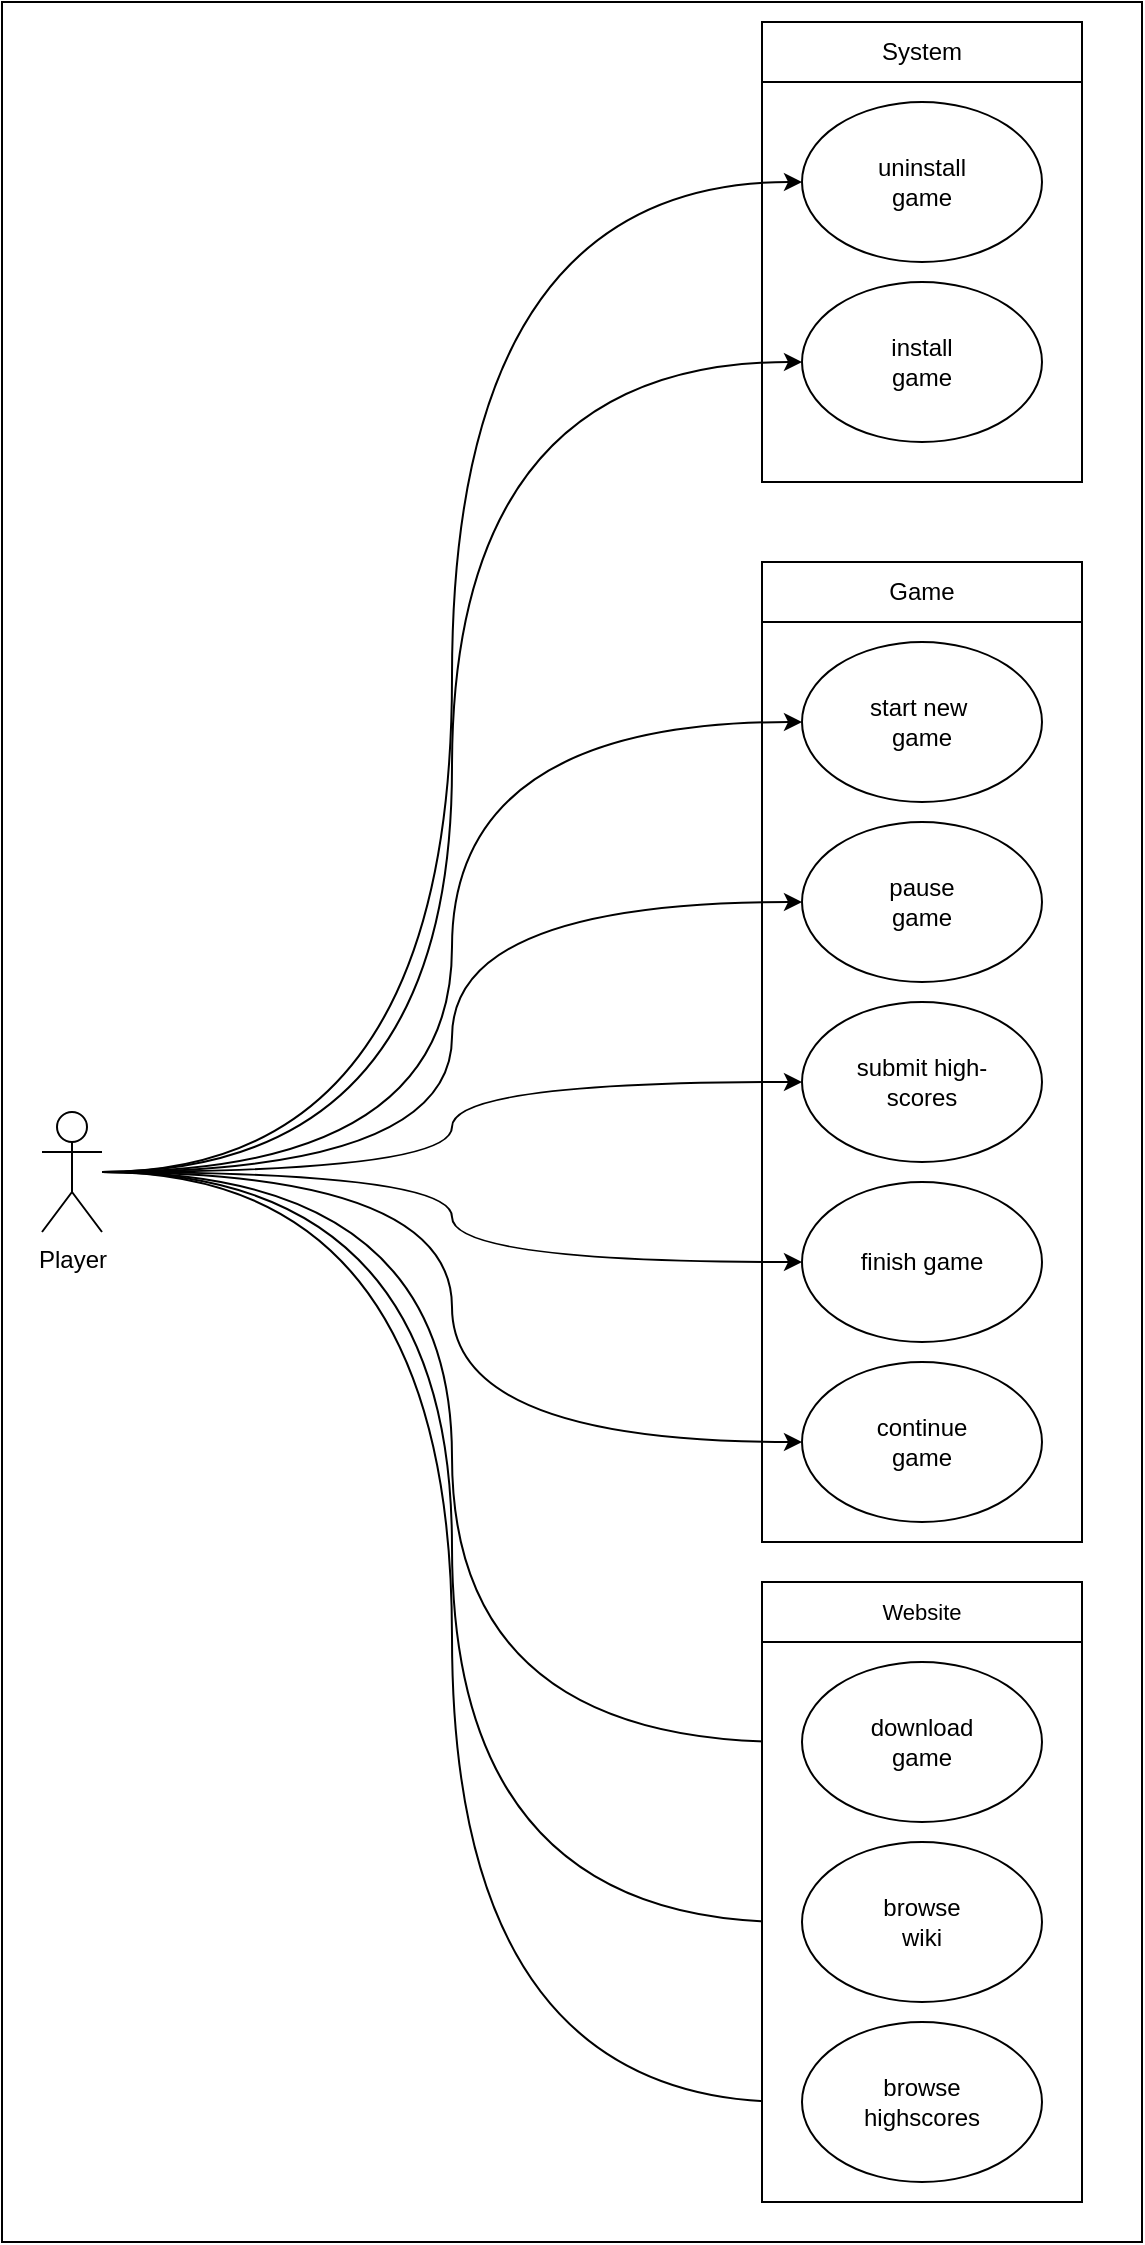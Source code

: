 <mxfile version="24.1.0" type="device">
  <diagram name="Page-1" id="Veo0lhDJ3jAfMeL7WPPb">
    <mxGraphModel dx="1004" dy="709" grid="1" gridSize="10" guides="1" tooltips="1" connect="1" arrows="1" fold="1" page="1" pageScale="1" pageWidth="827" pageHeight="1169" math="0" shadow="0">
      <root>
        <mxCell id="0" />
        <mxCell id="1" parent="0" />
        <mxCell id="m_oCH7db3lgKqPop1TGO-33" value="" style="rounded=0;whiteSpace=wrap;html=1;align=center;verticalAlign=middle;fontFamily=Helvetica;fontSize=11;labelBackgroundColor=default;" vertex="1" parent="1">
          <mxGeometry x="80" width="570" height="1120" as="geometry" />
        </mxCell>
        <mxCell id="m_oCH7db3lgKqPop1TGO-9" value="" style="rounded=0;whiteSpace=wrap;html=1;" vertex="1" parent="1">
          <mxGeometry x="460" y="280" width="160" height="490" as="geometry" />
        </mxCell>
        <mxCell id="m_oCH7db3lgKqPop1TGO-21" value="" style="group" vertex="1" connectable="0" parent="1">
          <mxGeometry x="460" y="10" width="160" height="230" as="geometry" />
        </mxCell>
        <mxCell id="m_oCH7db3lgKqPop1TGO-2" value="" style="rounded=0;whiteSpace=wrap;html=1;" vertex="1" parent="m_oCH7db3lgKqPop1TGO-21">
          <mxGeometry width="160" height="230" as="geometry" />
        </mxCell>
        <mxCell id="m_oCH7db3lgKqPop1TGO-3" value="System" style="text;html=1;align=center;verticalAlign=middle;whiteSpace=wrap;rounded=0;strokeColor=default;" vertex="1" parent="m_oCH7db3lgKqPop1TGO-21">
          <mxGeometry width="160" height="30" as="geometry" />
        </mxCell>
        <mxCell id="m_oCH7db3lgKqPop1TGO-6" value="&lt;div&gt;uninstall&lt;/div&gt;&lt;div&gt;game&lt;/div&gt;" style="ellipse;whiteSpace=wrap;html=1;" vertex="1" parent="m_oCH7db3lgKqPop1TGO-21">
          <mxGeometry x="20" y="40" width="120" height="80" as="geometry" />
        </mxCell>
        <mxCell id="m_oCH7db3lgKqPop1TGO-5" value="install&lt;div&gt;game&lt;/div&gt;" style="ellipse;whiteSpace=wrap;html=1;" vertex="1" parent="m_oCH7db3lgKqPop1TGO-21">
          <mxGeometry x="20" y="130" width="120" height="80" as="geometry" />
        </mxCell>
        <mxCell id="m_oCH7db3lgKqPop1TGO-7" style="edgeStyle=orthogonalEdgeStyle;rounded=0;orthogonalLoop=1;jettySize=auto;html=1;entryX=0;entryY=0.5;entryDx=0;entryDy=0;curved=1;" edge="1" parent="1" source="m_oCH7db3lgKqPop1TGO-1" target="m_oCH7db3lgKqPop1TGO-6">
          <mxGeometry relative="1" as="geometry" />
        </mxCell>
        <mxCell id="m_oCH7db3lgKqPop1TGO-8" style="edgeStyle=orthogonalEdgeStyle;rounded=0;orthogonalLoop=1;jettySize=auto;html=1;entryX=0;entryY=0.5;entryDx=0;entryDy=0;curved=1;" edge="1" parent="1" source="m_oCH7db3lgKqPop1TGO-1" target="m_oCH7db3lgKqPop1TGO-5">
          <mxGeometry relative="1" as="geometry" />
        </mxCell>
        <mxCell id="m_oCH7db3lgKqPop1TGO-16" style="edgeStyle=orthogonalEdgeStyle;rounded=1;orthogonalLoop=1;jettySize=auto;html=1;entryX=0;entryY=0.5;entryDx=0;entryDy=0;curved=1;" edge="1" parent="1" source="m_oCH7db3lgKqPop1TGO-1" target="m_oCH7db3lgKqPop1TGO-11">
          <mxGeometry relative="1" as="geometry" />
        </mxCell>
        <mxCell id="m_oCH7db3lgKqPop1TGO-17" style="edgeStyle=orthogonalEdgeStyle;rounded=0;orthogonalLoop=1;jettySize=auto;html=1;entryX=0;entryY=0.5;entryDx=0;entryDy=0;curved=1;" edge="1" parent="1" source="m_oCH7db3lgKqPop1TGO-1" target="m_oCH7db3lgKqPop1TGO-14">
          <mxGeometry relative="1" as="geometry" />
        </mxCell>
        <mxCell id="m_oCH7db3lgKqPop1TGO-18" style="edgeStyle=orthogonalEdgeStyle;curved=1;rounded=0;orthogonalLoop=1;jettySize=auto;html=1;entryX=0;entryY=0.5;entryDx=0;entryDy=0;strokeColor=default;align=center;verticalAlign=middle;fontFamily=Helvetica;fontSize=11;fontColor=default;labelBackgroundColor=default;endArrow=classic;" edge="1" parent="1" source="m_oCH7db3lgKqPop1TGO-1" target="m_oCH7db3lgKqPop1TGO-12">
          <mxGeometry relative="1" as="geometry" />
        </mxCell>
        <mxCell id="m_oCH7db3lgKqPop1TGO-19" style="edgeStyle=orthogonalEdgeStyle;curved=1;rounded=0;orthogonalLoop=1;jettySize=auto;html=1;entryX=0;entryY=0.5;entryDx=0;entryDy=0;strokeColor=default;align=center;verticalAlign=middle;fontFamily=Helvetica;fontSize=11;fontColor=default;labelBackgroundColor=default;endArrow=classic;" edge="1" parent="1" source="m_oCH7db3lgKqPop1TGO-1" target="m_oCH7db3lgKqPop1TGO-15">
          <mxGeometry relative="1" as="geometry" />
        </mxCell>
        <mxCell id="m_oCH7db3lgKqPop1TGO-20" style="edgeStyle=orthogonalEdgeStyle;curved=1;rounded=0;orthogonalLoop=1;jettySize=auto;html=1;strokeColor=default;align=center;verticalAlign=middle;fontFamily=Helvetica;fontSize=11;fontColor=default;labelBackgroundColor=default;endArrow=classic;entryX=0;entryY=0.5;entryDx=0;entryDy=0;" edge="1" parent="1" source="m_oCH7db3lgKqPop1TGO-1" target="m_oCH7db3lgKqPop1TGO-13">
          <mxGeometry relative="1" as="geometry" />
        </mxCell>
        <mxCell id="m_oCH7db3lgKqPop1TGO-28" style="edgeStyle=orthogonalEdgeStyle;curved=1;rounded=0;orthogonalLoop=1;jettySize=auto;html=1;entryX=0;entryY=0.5;entryDx=0;entryDy=0;strokeColor=default;align=center;verticalAlign=middle;fontFamily=Helvetica;fontSize=11;fontColor=default;labelBackgroundColor=default;endArrow=classic;" edge="1" parent="1" source="m_oCH7db3lgKqPop1TGO-1" target="m_oCH7db3lgKqPop1TGO-25">
          <mxGeometry relative="1" as="geometry" />
        </mxCell>
        <mxCell id="m_oCH7db3lgKqPop1TGO-30" style="edgeStyle=orthogonalEdgeStyle;curved=1;rounded=0;orthogonalLoop=1;jettySize=auto;html=1;entryX=0;entryY=0.5;entryDx=0;entryDy=0;strokeColor=default;align=center;verticalAlign=middle;fontFamily=Helvetica;fontSize=11;fontColor=default;labelBackgroundColor=default;endArrow=classic;" edge="1" parent="1" source="m_oCH7db3lgKqPop1TGO-1" target="m_oCH7db3lgKqPop1TGO-26">
          <mxGeometry relative="1" as="geometry" />
        </mxCell>
        <mxCell id="m_oCH7db3lgKqPop1TGO-31" style="edgeStyle=orthogonalEdgeStyle;curved=1;rounded=0;orthogonalLoop=1;jettySize=auto;html=1;entryX=0;entryY=0.5;entryDx=0;entryDy=0;strokeColor=default;align=center;verticalAlign=middle;fontFamily=Helvetica;fontSize=11;fontColor=default;labelBackgroundColor=default;endArrow=classic;" edge="1" parent="1" source="m_oCH7db3lgKqPop1TGO-1" target="m_oCH7db3lgKqPop1TGO-27">
          <mxGeometry relative="1" as="geometry" />
        </mxCell>
        <mxCell id="m_oCH7db3lgKqPop1TGO-1" value="Player" style="shape=umlActor;verticalLabelPosition=bottom;verticalAlign=top;html=1;outlineConnect=0;" vertex="1" parent="1">
          <mxGeometry x="100" y="555" width="30" height="60" as="geometry" />
        </mxCell>
        <mxCell id="m_oCH7db3lgKqPop1TGO-23" value="" style="rounded=0;whiteSpace=wrap;html=1;fontFamily=Helvetica;fontSize=11;fontColor=default;labelBackgroundColor=default;" vertex="1" parent="1">
          <mxGeometry x="460" y="790" width="160" height="310" as="geometry" />
        </mxCell>
        <mxCell id="m_oCH7db3lgKqPop1TGO-24" value="Website" style="text;html=1;align=center;verticalAlign=middle;whiteSpace=wrap;rounded=0;fontFamily=Helvetica;fontSize=11;fontColor=default;labelBackgroundColor=default;strokeColor=default;" vertex="1" parent="1">
          <mxGeometry x="460" y="790" width="160" height="30" as="geometry" />
        </mxCell>
        <mxCell id="m_oCH7db3lgKqPop1TGO-10" value="Game" style="text;html=1;align=center;verticalAlign=middle;whiteSpace=wrap;rounded=0;strokeColor=default;" vertex="1" parent="1">
          <mxGeometry x="460" y="280" width="160" height="30" as="geometry" />
        </mxCell>
        <mxCell id="m_oCH7db3lgKqPop1TGO-11" value="&lt;div&gt;start new&amp;nbsp;&lt;/div&gt;&lt;div&gt;game&lt;/div&gt;" style="ellipse;whiteSpace=wrap;html=1;" vertex="1" parent="1">
          <mxGeometry x="480" y="320" width="120" height="80" as="geometry" />
        </mxCell>
        <mxCell id="m_oCH7db3lgKqPop1TGO-12" value="&lt;div&gt;finish game&lt;/div&gt;" style="ellipse;whiteSpace=wrap;html=1;" vertex="1" parent="1">
          <mxGeometry x="480" y="590" width="120" height="80" as="geometry" />
        </mxCell>
        <mxCell id="m_oCH7db3lgKqPop1TGO-13" value="&lt;div&gt;continue&lt;/div&gt;&lt;div&gt;game&lt;/div&gt;" style="ellipse;whiteSpace=wrap;html=1;" vertex="1" parent="1">
          <mxGeometry x="480" y="680" width="120" height="80" as="geometry" />
        </mxCell>
        <mxCell id="m_oCH7db3lgKqPop1TGO-14" value="&lt;div&gt;pause&lt;/div&gt;&lt;div&gt;game&lt;/div&gt;" style="ellipse;whiteSpace=wrap;html=1;" vertex="1" parent="1">
          <mxGeometry x="480" y="410" width="120" height="80" as="geometry" />
        </mxCell>
        <mxCell id="m_oCH7db3lgKqPop1TGO-15" value="&lt;div&gt;submit high-&lt;/div&gt;&lt;div&gt;scores&lt;/div&gt;" style="ellipse;whiteSpace=wrap;html=1;" vertex="1" parent="1">
          <mxGeometry x="480" y="500" width="120" height="80" as="geometry" />
        </mxCell>
        <mxCell id="m_oCH7db3lgKqPop1TGO-25" value="&lt;div&gt;download&lt;/div&gt;&lt;div&gt;game&lt;/div&gt;" style="ellipse;whiteSpace=wrap;html=1;" vertex="1" parent="1">
          <mxGeometry x="480" y="830" width="120" height="80" as="geometry" />
        </mxCell>
        <mxCell id="m_oCH7db3lgKqPop1TGO-26" value="&lt;div&gt;browse&lt;/div&gt;&lt;div&gt;wiki&lt;/div&gt;" style="ellipse;whiteSpace=wrap;html=1;" vertex="1" parent="1">
          <mxGeometry x="480" y="920" width="120" height="80" as="geometry" />
        </mxCell>
        <mxCell id="m_oCH7db3lgKqPop1TGO-27" value="&lt;div&gt;browse&lt;/div&gt;&lt;div&gt;highscores&lt;/div&gt;" style="ellipse;whiteSpace=wrap;html=1;" vertex="1" parent="1">
          <mxGeometry x="480" y="1010" width="120" height="80" as="geometry" />
        </mxCell>
      </root>
    </mxGraphModel>
  </diagram>
</mxfile>
